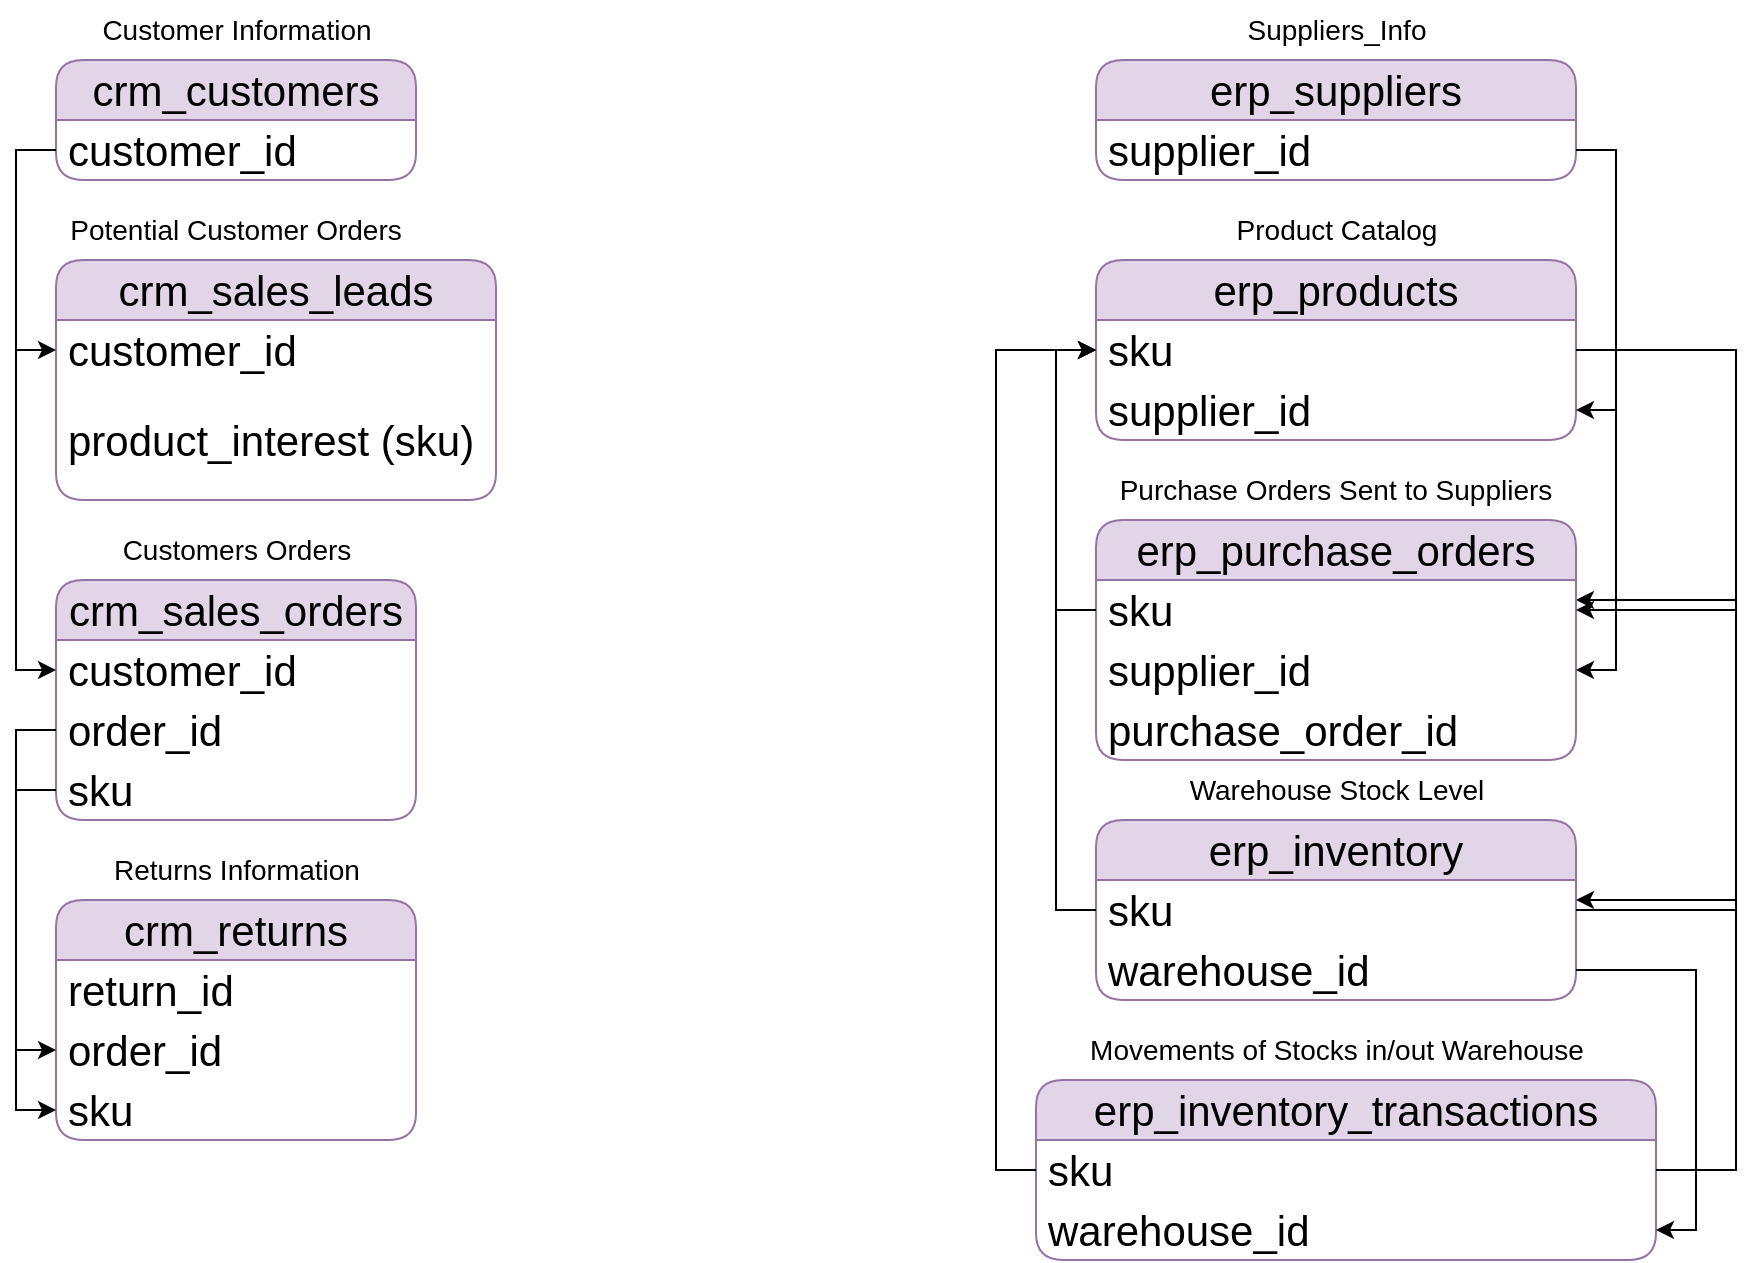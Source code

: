<mxfile version="28.1.2">
  <diagram name="Page-1" id="O32QnvmtVBVbf1MIhSZD">
    <mxGraphModel dx="1849" dy="1294" grid="1" gridSize="10" guides="1" tooltips="1" connect="1" arrows="1" fold="1" page="0" pageScale="1" pageWidth="1100" pageHeight="850" math="0" shadow="0">
      <root>
        <mxCell id="0" />
        <mxCell id="1" parent="0" />
        <mxCell id="foBSscArrpowM1dZqByp-1" value="crm_customers" style="swimlane;fontStyle=0;childLayout=stackLayout;horizontal=1;startSize=30;horizontalStack=0;resizeParent=1;resizeParentMax=0;resizeLast=0;collapsible=1;marginBottom=0;whiteSpace=wrap;html=1;fillColor=#e1d5e7;strokeColor=#9673a6;rounded=1;fontSize=21;" vertex="1" parent="1">
          <mxGeometry x="-80" y="-140" width="180" height="60" as="geometry" />
        </mxCell>
        <mxCell id="foBSscArrpowM1dZqByp-2" value="customer_id" style="text;strokeColor=none;fillColor=none;align=left;verticalAlign=middle;spacingLeft=4;spacingRight=4;overflow=hidden;points=[[0,0.5],[1,0.5]];portConstraint=eastwest;rotatable=0;whiteSpace=wrap;html=1;fontSize=21;" vertex="1" parent="foBSscArrpowM1dZqByp-1">
          <mxGeometry y="30" width="180" height="30" as="geometry" />
        </mxCell>
        <mxCell id="foBSscArrpowM1dZqByp-6" value="&lt;div&gt;&lt;font style=&quot;font-size: 14px;&quot;&gt;Customer Information&lt;/font&gt;&lt;/div&gt;" style="text;html=1;align=center;verticalAlign=middle;whiteSpace=wrap;rounded=0;" vertex="1" parent="1">
          <mxGeometry x="-67.5" y="-170" width="155" height="30" as="geometry" />
        </mxCell>
        <mxCell id="foBSscArrpowM1dZqByp-7" value="crm_returns" style="swimlane;fontStyle=0;childLayout=stackLayout;horizontal=1;startSize=30;horizontalStack=0;resizeParent=1;resizeParentMax=0;resizeLast=0;collapsible=1;marginBottom=0;whiteSpace=wrap;html=1;fillColor=#e1d5e7;strokeColor=#9673a6;rounded=1;fontSize=21;" vertex="1" parent="1">
          <mxGeometry x="-80" y="280" width="180" height="120" as="geometry" />
        </mxCell>
        <mxCell id="foBSscArrpowM1dZqByp-8" value="return_id&lt;div&gt;&lt;br&gt;&lt;/div&gt;&lt;div&gt;&lt;br&gt;&lt;/div&gt;" style="text;strokeColor=none;fillColor=none;align=left;verticalAlign=middle;spacingLeft=4;spacingRight=4;overflow=hidden;points=[[0,0.5],[1,0.5]];portConstraint=eastwest;rotatable=0;whiteSpace=wrap;html=1;fontSize=21;" vertex="1" parent="foBSscArrpowM1dZqByp-7">
          <mxGeometry y="30" width="180" height="30" as="geometry" />
        </mxCell>
        <mxCell id="foBSscArrpowM1dZqByp-22" value="order_id" style="text;strokeColor=none;fillColor=none;align=left;verticalAlign=middle;spacingLeft=4;spacingRight=4;overflow=hidden;points=[[0,0.5],[1,0.5]];portConstraint=eastwest;rotatable=0;whiteSpace=wrap;html=1;fontSize=21;" vertex="1" parent="foBSscArrpowM1dZqByp-7">
          <mxGeometry y="60" width="180" height="30" as="geometry" />
        </mxCell>
        <mxCell id="foBSscArrpowM1dZqByp-23" value="sku" style="text;strokeColor=none;fillColor=none;align=left;verticalAlign=middle;spacingLeft=4;spacingRight=4;overflow=hidden;points=[[0,0.5],[1,0.5]];portConstraint=eastwest;rotatable=0;whiteSpace=wrap;html=1;fontSize=21;" vertex="1" parent="foBSscArrpowM1dZqByp-7">
          <mxGeometry y="90" width="180" height="30" as="geometry" />
        </mxCell>
        <mxCell id="foBSscArrpowM1dZqByp-9" value="&lt;div&gt;&lt;font style=&quot;font-size: 14px;&quot;&gt;Returns Information&lt;/font&gt;&lt;/div&gt;" style="text;html=1;align=center;verticalAlign=middle;whiteSpace=wrap;rounded=0;" vertex="1" parent="1">
          <mxGeometry x="-67.5" y="250" width="155" height="30" as="geometry" />
        </mxCell>
        <mxCell id="foBSscArrpowM1dZqByp-10" value="crm_sales_leads" style="swimlane;fontStyle=0;childLayout=stackLayout;horizontal=1;startSize=30;horizontalStack=0;resizeParent=1;resizeParentMax=0;resizeLast=0;collapsible=1;marginBottom=0;whiteSpace=wrap;html=1;fillColor=#e1d5e7;strokeColor=#9673a6;rounded=1;fontSize=21;" vertex="1" parent="1">
          <mxGeometry x="-80" y="-40" width="220" height="120" as="geometry" />
        </mxCell>
        <mxCell id="foBSscArrpowM1dZqByp-11" value="customer_id" style="text;strokeColor=none;fillColor=none;align=left;verticalAlign=middle;spacingLeft=4;spacingRight=4;overflow=hidden;points=[[0,0.5],[1,0.5]];portConstraint=eastwest;rotatable=0;whiteSpace=wrap;html=1;fontSize=21;" vertex="1" parent="foBSscArrpowM1dZqByp-10">
          <mxGeometry y="30" width="220" height="30" as="geometry" />
        </mxCell>
        <mxCell id="foBSscArrpowM1dZqByp-20" value="product_interest (sku)" style="text;strokeColor=none;fillColor=none;align=left;verticalAlign=middle;spacingLeft=4;spacingRight=4;overflow=hidden;points=[[0,0.5],[1,0.5]];portConstraint=eastwest;rotatable=0;whiteSpace=wrap;html=1;fontSize=21;" vertex="1" parent="foBSscArrpowM1dZqByp-10">
          <mxGeometry y="60" width="220" height="60" as="geometry" />
        </mxCell>
        <mxCell id="foBSscArrpowM1dZqByp-12" value="&lt;div&gt;&lt;font style=&quot;font-size: 14px;&quot;&gt;Potential Customer Orders&lt;/font&gt;&lt;/div&gt;" style="text;html=1;align=center;verticalAlign=middle;whiteSpace=wrap;rounded=0;" vertex="1" parent="1">
          <mxGeometry x="-83.75" y="-70" width="187.5" height="30" as="geometry" />
        </mxCell>
        <mxCell id="foBSscArrpowM1dZqByp-15" value="crm_sales_orders" style="swimlane;fontStyle=0;childLayout=stackLayout;horizontal=1;startSize=30;horizontalStack=0;resizeParent=1;resizeParentMax=0;resizeLast=0;collapsible=1;marginBottom=0;whiteSpace=wrap;html=1;fillColor=#e1d5e7;strokeColor=#9673a6;rounded=1;fontSize=21;" vertex="1" parent="1">
          <mxGeometry x="-80" y="120" width="180" height="120" as="geometry" />
        </mxCell>
        <mxCell id="foBSscArrpowM1dZqByp-16" value="customer_id&lt;div&gt;&lt;br&gt;&lt;/div&gt;" style="text;strokeColor=none;fillColor=none;align=left;verticalAlign=middle;spacingLeft=4;spacingRight=4;overflow=hidden;points=[[0,0.5],[1,0.5]];portConstraint=eastwest;rotatable=0;whiteSpace=wrap;html=1;fontSize=21;" vertex="1" parent="foBSscArrpowM1dZqByp-15">
          <mxGeometry y="30" width="180" height="30" as="geometry" />
        </mxCell>
        <mxCell id="foBSscArrpowM1dZqByp-26" value="&lt;div&gt;&lt;span style=&quot;background-color: transparent; color: light-dark(rgb(0, 0, 0), rgb(255, 255, 255));&quot;&gt;order_id&lt;/span&gt;&lt;/div&gt;&lt;div&gt;&lt;span style=&quot;background-color: transparent; color: light-dark(rgb(0, 0, 0), rgb(255, 255, 255));&quot;&gt;&lt;br&gt;&lt;/span&gt;&lt;/div&gt;" style="text;strokeColor=none;fillColor=none;align=left;verticalAlign=middle;spacingLeft=4;spacingRight=4;overflow=hidden;points=[[0,0.5],[1,0.5]];portConstraint=eastwest;rotatable=0;whiteSpace=wrap;html=1;fontSize=21;" vertex="1" parent="foBSscArrpowM1dZqByp-15">
          <mxGeometry y="60" width="180" height="30" as="geometry" />
        </mxCell>
        <mxCell id="foBSscArrpowM1dZqByp-25" value="sku" style="text;strokeColor=none;fillColor=none;align=left;verticalAlign=middle;spacingLeft=4;spacingRight=4;overflow=hidden;points=[[0,0.5],[1,0.5]];portConstraint=eastwest;rotatable=0;whiteSpace=wrap;html=1;fontSize=21;" vertex="1" parent="foBSscArrpowM1dZqByp-15">
          <mxGeometry y="90" width="180" height="30" as="geometry" />
        </mxCell>
        <mxCell id="foBSscArrpowM1dZqByp-17" value="&lt;div&gt;&lt;font style=&quot;font-size: 14px;&quot;&gt;Customers Orders&lt;/font&gt;&lt;/div&gt;" style="text;html=1;align=center;verticalAlign=middle;whiteSpace=wrap;rounded=0;" vertex="1" parent="1">
          <mxGeometry x="-67.5" y="90" width="155" height="30" as="geometry" />
        </mxCell>
        <mxCell id="foBSscArrpowM1dZqByp-29" value="erp_inventory" style="swimlane;fontStyle=0;childLayout=stackLayout;horizontal=1;startSize=30;horizontalStack=0;resizeParent=1;resizeParentMax=0;resizeLast=0;collapsible=1;marginBottom=0;whiteSpace=wrap;html=1;fillColor=#e1d5e7;strokeColor=#9673a6;rounded=1;fontSize=21;" vertex="1" parent="1">
          <mxGeometry x="440" y="240" width="240" height="90" as="geometry" />
        </mxCell>
        <mxCell id="foBSscArrpowM1dZqByp-85" style="edgeStyle=orthogonalEdgeStyle;rounded=0;orthogonalLoop=1;jettySize=auto;html=1;" edge="1" parent="foBSscArrpowM1dZqByp-29">
          <mxGeometry relative="1" as="geometry">
            <mxPoint x="239.941" y="-110" as="targetPoint" />
            <mxPoint x="240" y="45" as="sourcePoint" />
            <Array as="points">
              <mxPoint x="320" y="45" />
              <mxPoint x="320" y="-110" />
            </Array>
          </mxGeometry>
        </mxCell>
        <mxCell id="foBSscArrpowM1dZqByp-30" value="&lt;div&gt;sku&lt;/div&gt;" style="text;strokeColor=none;fillColor=none;align=left;verticalAlign=middle;spacingLeft=4;spacingRight=4;overflow=hidden;points=[[0,0.5],[1,0.5]];portConstraint=eastwest;rotatable=0;whiteSpace=wrap;html=1;fontSize=21;" vertex="1" parent="foBSscArrpowM1dZqByp-29">
          <mxGeometry y="30" width="240" height="30" as="geometry" />
        </mxCell>
        <mxCell id="foBSscArrpowM1dZqByp-31" value="&lt;div&gt;warehouse_id&lt;/div&gt;" style="text;strokeColor=none;fillColor=none;align=left;verticalAlign=middle;spacingLeft=4;spacingRight=4;overflow=hidden;points=[[0,0.5],[1,0.5]];portConstraint=eastwest;rotatable=0;whiteSpace=wrap;html=1;fontSize=21;" vertex="1" parent="foBSscArrpowM1dZqByp-29">
          <mxGeometry y="60" width="240" height="30" as="geometry" />
        </mxCell>
        <mxCell id="foBSscArrpowM1dZqByp-33" value="&lt;div&gt;&lt;font style=&quot;font-size: 14px;&quot;&gt;Warehouse Stock Level&lt;/font&gt;&lt;/div&gt;" style="text;html=1;align=center;verticalAlign=middle;whiteSpace=wrap;rounded=0;" vertex="1" parent="1">
          <mxGeometry x="482.5" y="210" width="155" height="30" as="geometry" />
        </mxCell>
        <mxCell id="foBSscArrpowM1dZqByp-38" value="erp_inventory_transactions" style="swimlane;fontStyle=0;childLayout=stackLayout;horizontal=1;startSize=30;horizontalStack=0;resizeParent=1;resizeParentMax=0;resizeLast=0;collapsible=1;marginBottom=0;whiteSpace=wrap;html=1;fillColor=#e1d5e7;strokeColor=#9673a6;rounded=1;fontSize=21;" vertex="1" parent="1">
          <mxGeometry x="410" y="370" width="310" height="90" as="geometry" />
        </mxCell>
        <mxCell id="foBSscArrpowM1dZqByp-86" style="edgeStyle=orthogonalEdgeStyle;rounded=0;orthogonalLoop=1;jettySize=auto;html=1;exitX=1;exitY=0.5;exitDx=0;exitDy=0;" edge="1" parent="foBSscArrpowM1dZqByp-38" source="foBSscArrpowM1dZqByp-39">
          <mxGeometry relative="1" as="geometry">
            <mxPoint x="270" y="-90" as="targetPoint" />
            <Array as="points">
              <mxPoint x="350" y="45" />
              <mxPoint x="350" y="-90" />
            </Array>
          </mxGeometry>
        </mxCell>
        <mxCell id="foBSscArrpowM1dZqByp-39" value="&lt;div&gt;sku&lt;/div&gt;" style="text;strokeColor=none;fillColor=none;align=left;verticalAlign=middle;spacingLeft=4;spacingRight=4;overflow=hidden;points=[[0,0.5],[1,0.5]];portConstraint=eastwest;rotatable=0;whiteSpace=wrap;html=1;fontSize=21;" vertex="1" parent="foBSscArrpowM1dZqByp-38">
          <mxGeometry y="30" width="310" height="30" as="geometry" />
        </mxCell>
        <mxCell id="foBSscArrpowM1dZqByp-40" value="&lt;div&gt;warehouse_id&lt;/div&gt;" style="text;strokeColor=none;fillColor=none;align=left;verticalAlign=middle;spacingLeft=4;spacingRight=4;overflow=hidden;points=[[0,0.5],[1,0.5]];portConstraint=eastwest;rotatable=0;whiteSpace=wrap;html=1;fontSize=21;" vertex="1" parent="foBSscArrpowM1dZqByp-38">
          <mxGeometry y="60" width="310" height="30" as="geometry" />
        </mxCell>
        <mxCell id="foBSscArrpowM1dZqByp-41" value="&lt;div&gt;&lt;font style=&quot;font-size: 14px;&quot;&gt;Movements of Stocks in/out Warehouse&lt;/font&gt;&lt;/div&gt;" style="text;html=1;align=center;verticalAlign=middle;whiteSpace=wrap;rounded=0;" vertex="1" parent="1">
          <mxGeometry x="428.75" y="340" width="262.5" height="30" as="geometry" />
        </mxCell>
        <mxCell id="foBSscArrpowM1dZqByp-44" value="erp_products" style="swimlane;fontStyle=0;childLayout=stackLayout;horizontal=1;startSize=30;horizontalStack=0;resizeParent=1;resizeParentMax=0;resizeLast=0;collapsible=1;marginBottom=0;whiteSpace=wrap;html=1;fillColor=#e1d5e7;strokeColor=#9673a6;rounded=1;fontSize=21;" vertex="1" parent="1">
          <mxGeometry x="440" y="-40" width="240" height="90" as="geometry" />
        </mxCell>
        <mxCell id="foBSscArrpowM1dZqByp-45" value="&lt;div&gt;sku&lt;/div&gt;" style="text;strokeColor=none;fillColor=none;align=left;verticalAlign=middle;spacingLeft=4;spacingRight=4;overflow=hidden;points=[[0,0.5],[1,0.5]];portConstraint=eastwest;rotatable=0;whiteSpace=wrap;html=1;fontSize=21;" vertex="1" parent="foBSscArrpowM1dZqByp-44">
          <mxGeometry y="30" width="240" height="30" as="geometry" />
        </mxCell>
        <mxCell id="foBSscArrpowM1dZqByp-46" value="&lt;div&gt;supplier_id&lt;/div&gt;" style="text;strokeColor=none;fillColor=none;align=left;verticalAlign=middle;spacingLeft=4;spacingRight=4;overflow=hidden;points=[[0,0.5],[1,0.5]];portConstraint=eastwest;rotatable=0;whiteSpace=wrap;html=1;fontSize=21;" vertex="1" parent="foBSscArrpowM1dZqByp-44">
          <mxGeometry y="60" width="240" height="30" as="geometry" />
        </mxCell>
        <mxCell id="foBSscArrpowM1dZqByp-47" value="&lt;div&gt;&lt;font style=&quot;font-size: 14px;&quot;&gt;Product Catalog&lt;/font&gt;&lt;/div&gt;" style="text;html=1;align=center;verticalAlign=middle;whiteSpace=wrap;rounded=0;" vertex="1" parent="1">
          <mxGeometry x="482.5" y="-70" width="155" height="30" as="geometry" />
        </mxCell>
        <mxCell id="foBSscArrpowM1dZqByp-50" value="erp_purchase_orders" style="swimlane;fontStyle=0;childLayout=stackLayout;horizontal=1;startSize=30;horizontalStack=0;resizeParent=1;resizeParentMax=0;resizeLast=0;collapsible=1;marginBottom=0;whiteSpace=wrap;html=1;fillColor=#e1d5e7;strokeColor=#9673a6;rounded=1;fontSize=21;" vertex="1" parent="1">
          <mxGeometry x="440" y="90" width="240" height="120" as="geometry" />
        </mxCell>
        <mxCell id="foBSscArrpowM1dZqByp-51" value="&lt;div&gt;sku&lt;/div&gt;" style="text;strokeColor=none;fillColor=none;align=left;verticalAlign=middle;spacingLeft=4;spacingRight=4;overflow=hidden;points=[[0,0.5],[1,0.5]];portConstraint=eastwest;rotatable=0;whiteSpace=wrap;html=1;fontSize=21;" vertex="1" parent="foBSscArrpowM1dZqByp-50">
          <mxGeometry y="30" width="240" height="30" as="geometry" />
        </mxCell>
        <mxCell id="foBSscArrpowM1dZqByp-52" value="&lt;div&gt;supplier_id&lt;/div&gt;" style="text;strokeColor=none;fillColor=none;align=left;verticalAlign=middle;spacingLeft=4;spacingRight=4;overflow=hidden;points=[[0,0.5],[1,0.5]];portConstraint=eastwest;rotatable=0;whiteSpace=wrap;html=1;fontSize=21;" vertex="1" parent="foBSscArrpowM1dZqByp-50">
          <mxGeometry y="60" width="240" height="30" as="geometry" />
        </mxCell>
        <mxCell id="foBSscArrpowM1dZqByp-54" value="purchase_order_id" style="text;strokeColor=none;fillColor=none;align=left;verticalAlign=middle;spacingLeft=4;spacingRight=4;overflow=hidden;points=[[0,0.5],[1,0.5]];portConstraint=eastwest;rotatable=0;whiteSpace=wrap;html=1;fontSize=21;" vertex="1" parent="foBSscArrpowM1dZqByp-50">
          <mxGeometry y="90" width="240" height="30" as="geometry" />
        </mxCell>
        <mxCell id="foBSscArrpowM1dZqByp-53" value="&lt;div&gt;&lt;font style=&quot;font-size: 14px;&quot;&gt;Purchase Orders Sent to Suppliers&lt;/font&gt;&lt;/div&gt;" style="text;html=1;align=center;verticalAlign=middle;whiteSpace=wrap;rounded=0;" vertex="1" parent="1">
          <mxGeometry x="446.25" y="60" width="227.5" height="30" as="geometry" />
        </mxCell>
        <mxCell id="foBSscArrpowM1dZqByp-57" value="erp_suppliers" style="swimlane;fontStyle=0;childLayout=stackLayout;horizontal=1;startSize=30;horizontalStack=0;resizeParent=1;resizeParentMax=0;resizeLast=0;collapsible=1;marginBottom=0;whiteSpace=wrap;html=1;fillColor=#e1d5e7;strokeColor=#9673a6;rounded=1;fontSize=21;" vertex="1" parent="1">
          <mxGeometry x="440" y="-140" width="240" height="60" as="geometry" />
        </mxCell>
        <mxCell id="foBSscArrpowM1dZqByp-58" value="&lt;div&gt;supplier_id&lt;/div&gt;" style="text;strokeColor=none;fillColor=none;align=left;verticalAlign=middle;spacingLeft=4;spacingRight=4;overflow=hidden;points=[[0,0.5],[1,0.5]];portConstraint=eastwest;rotatable=0;whiteSpace=wrap;html=1;fontSize=21;" vertex="1" parent="foBSscArrpowM1dZqByp-57">
          <mxGeometry y="30" width="240" height="30" as="geometry" />
        </mxCell>
        <mxCell id="foBSscArrpowM1dZqByp-60" value="&lt;div&gt;&lt;font style=&quot;font-size: 14px;&quot;&gt;Suppliers_Info&lt;/font&gt;&lt;/div&gt;" style="text;html=1;align=center;verticalAlign=middle;whiteSpace=wrap;rounded=0;" vertex="1" parent="1">
          <mxGeometry x="482.5" y="-170" width="155" height="30" as="geometry" />
        </mxCell>
        <mxCell id="foBSscArrpowM1dZqByp-68" style="edgeStyle=orthogonalEdgeStyle;rounded=0;orthogonalLoop=1;jettySize=auto;html=1;exitX=0;exitY=0.5;exitDx=0;exitDy=0;entryX=0;entryY=0.5;entryDx=0;entryDy=0;" edge="1" parent="1" source="foBSscArrpowM1dZqByp-51" target="foBSscArrpowM1dZqByp-45">
          <mxGeometry relative="1" as="geometry" />
        </mxCell>
        <mxCell id="foBSscArrpowM1dZqByp-69" style="edgeStyle=orthogonalEdgeStyle;rounded=0;orthogonalLoop=1;jettySize=auto;html=1;exitX=0;exitY=0.5;exitDx=0;exitDy=0;entryX=0;entryY=0.5;entryDx=0;entryDy=0;" edge="1" parent="1" source="foBSscArrpowM1dZqByp-30" target="foBSscArrpowM1dZqByp-45">
          <mxGeometry relative="1" as="geometry" />
        </mxCell>
        <mxCell id="foBSscArrpowM1dZqByp-70" style="edgeStyle=orthogonalEdgeStyle;rounded=0;orthogonalLoop=1;jettySize=auto;html=1;exitX=0;exitY=0.5;exitDx=0;exitDy=0;entryX=0;entryY=0.5;entryDx=0;entryDy=0;" edge="1" parent="1" source="foBSscArrpowM1dZqByp-39" target="foBSscArrpowM1dZqByp-45">
          <mxGeometry relative="1" as="geometry" />
        </mxCell>
        <mxCell id="foBSscArrpowM1dZqByp-71" style="edgeStyle=orthogonalEdgeStyle;rounded=0;orthogonalLoop=1;jettySize=auto;html=1;exitX=0;exitY=0.5;exitDx=0;exitDy=0;entryX=0;entryY=0.5;entryDx=0;entryDy=0;" edge="1" parent="1" source="foBSscArrpowM1dZqByp-2" target="foBSscArrpowM1dZqByp-11">
          <mxGeometry relative="1" as="geometry" />
        </mxCell>
        <mxCell id="foBSscArrpowM1dZqByp-72" style="edgeStyle=orthogonalEdgeStyle;rounded=0;orthogonalLoop=1;jettySize=auto;html=1;exitX=0;exitY=0.5;exitDx=0;exitDy=0;entryX=0;entryY=0.5;entryDx=0;entryDy=0;" edge="1" parent="1" source="foBSscArrpowM1dZqByp-2" target="foBSscArrpowM1dZqByp-16">
          <mxGeometry relative="1" as="geometry" />
        </mxCell>
        <mxCell id="foBSscArrpowM1dZqByp-74" style="edgeStyle=orthogonalEdgeStyle;rounded=0;orthogonalLoop=1;jettySize=auto;html=1;exitX=0;exitY=0.5;exitDx=0;exitDy=0;entryX=0;entryY=0.5;entryDx=0;entryDy=0;" edge="1" parent="1" source="foBSscArrpowM1dZqByp-26" target="foBSscArrpowM1dZqByp-22">
          <mxGeometry relative="1" as="geometry" />
        </mxCell>
        <mxCell id="foBSscArrpowM1dZqByp-75" style="edgeStyle=orthogonalEdgeStyle;rounded=0;orthogonalLoop=1;jettySize=auto;html=1;exitX=0;exitY=0.5;exitDx=0;exitDy=0;entryX=0;entryY=0.5;entryDx=0;entryDy=0;" edge="1" parent="1" source="foBSscArrpowM1dZqByp-25" target="foBSscArrpowM1dZqByp-23">
          <mxGeometry relative="1" as="geometry" />
        </mxCell>
        <mxCell id="foBSscArrpowM1dZqByp-81" style="edgeStyle=orthogonalEdgeStyle;rounded=0;orthogonalLoop=1;jettySize=auto;html=1;exitX=1;exitY=0.5;exitDx=0;exitDy=0;entryX=1;entryY=0.5;entryDx=0;entryDy=0;" edge="1" parent="1" source="foBSscArrpowM1dZqByp-58" target="foBSscArrpowM1dZqByp-52">
          <mxGeometry relative="1" as="geometry" />
        </mxCell>
        <mxCell id="foBSscArrpowM1dZqByp-82" style="edgeStyle=orthogonalEdgeStyle;rounded=0;orthogonalLoop=1;jettySize=auto;html=1;exitX=1;exitY=0.5;exitDx=0;exitDy=0;entryX=1;entryY=0.5;entryDx=0;entryDy=0;" edge="1" parent="1" source="foBSscArrpowM1dZqByp-58" target="foBSscArrpowM1dZqByp-46">
          <mxGeometry relative="1" as="geometry" />
        </mxCell>
        <mxCell id="foBSscArrpowM1dZqByp-84" style="edgeStyle=orthogonalEdgeStyle;rounded=0;orthogonalLoop=1;jettySize=auto;html=1;exitX=1;exitY=0.5;exitDx=0;exitDy=0;entryX=1;entryY=0.5;entryDx=0;entryDy=0;" edge="1" parent="1" source="foBSscArrpowM1dZqByp-45" target="foBSscArrpowM1dZqByp-51">
          <mxGeometry relative="1" as="geometry">
            <mxPoint x="800" y="5.176" as="targetPoint" />
            <Array as="points">
              <mxPoint x="760" y="5" />
              <mxPoint x="760" y="135" />
            </Array>
          </mxGeometry>
        </mxCell>
        <mxCell id="foBSscArrpowM1dZqByp-87" style="edgeStyle=orthogonalEdgeStyle;rounded=0;orthogonalLoop=1;jettySize=auto;html=1;exitX=1;exitY=0.5;exitDx=0;exitDy=0;entryX=1;entryY=0.5;entryDx=0;entryDy=0;" edge="1" parent="1" source="foBSscArrpowM1dZqByp-31" target="foBSscArrpowM1dZqByp-40">
          <mxGeometry relative="1" as="geometry" />
        </mxCell>
      </root>
    </mxGraphModel>
  </diagram>
</mxfile>

